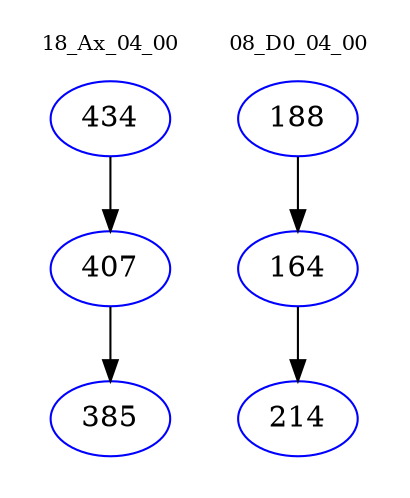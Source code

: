 digraph{
subgraph cluster_0 {
color = white
label = "18_Ax_04_00";
fontsize=10;
T0_434 [label="434", color="blue"]
T0_434 -> T0_407 [color="black"]
T0_407 [label="407", color="blue"]
T0_407 -> T0_385 [color="black"]
T0_385 [label="385", color="blue"]
}
subgraph cluster_1 {
color = white
label = "08_D0_04_00";
fontsize=10;
T1_188 [label="188", color="blue"]
T1_188 -> T1_164 [color="black"]
T1_164 [label="164", color="blue"]
T1_164 -> T1_214 [color="black"]
T1_214 [label="214", color="blue"]
}
}
